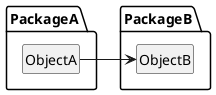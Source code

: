 @startuml dip_before
hide members
hide circle

package PackageA {
	class ObjectA
}
package PackageB {
	class ObjectB
}

ObjectA -> ObjectB
@enduml
